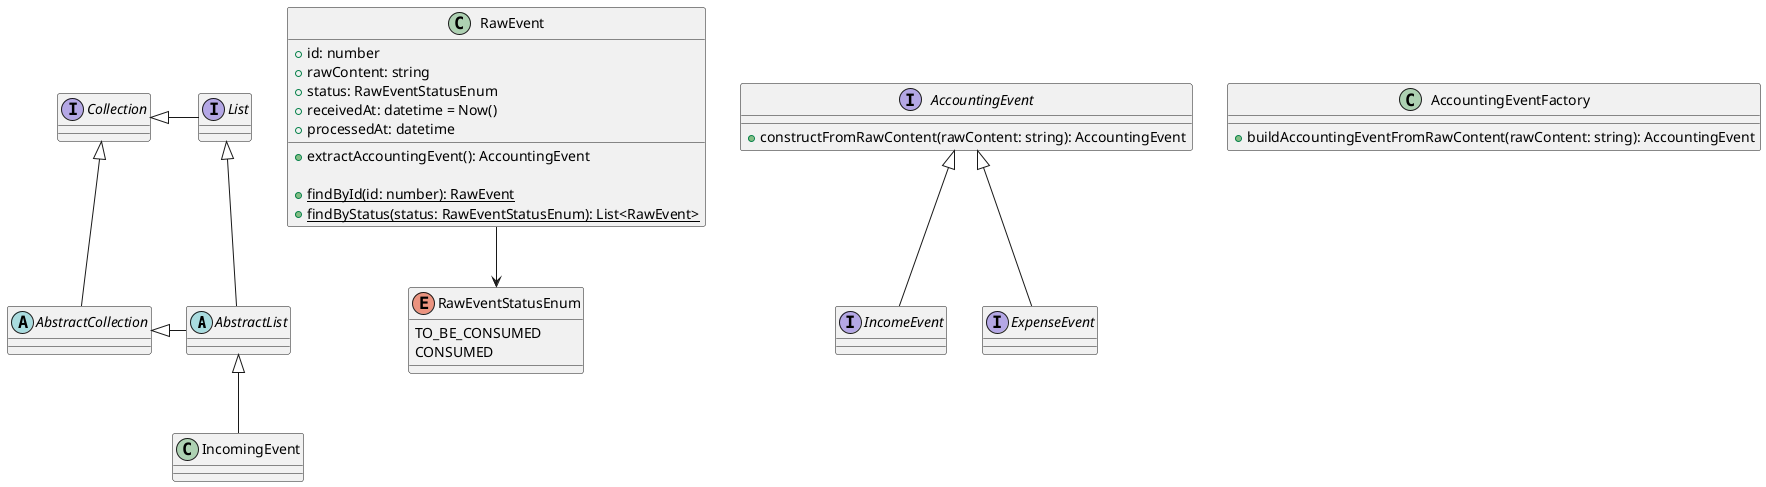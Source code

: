 @startuml
'https://plantuml.com/class-diagram

abstract class AbstractList
abstract AbstractCollection
interface List
interface Collection

List <|-- AbstractList
Collection <|-- AbstractCollection

Collection <|- List
AbstractCollection <|- AbstractList
AbstractList <|-- IncomingEvent

RawEvent --> RawEventStatusEnum

enum RawEventStatusEnum {
    TO_BE_CONSUMED
    CONSUMED
}

class RawEvent {
    + id: number
    + rawContent: string
    + status: RawEventStatusEnum
    + {field} receivedAt: datetime = Now()
    + processedAt: datetime

    + extractAccountingEvent(): AccountingEvent

    + {static} findById(id: number): RawEvent
    + {static} findByStatus(status: RawEventStatusEnum): List<RawEvent>
}

interface AccountingEvent {
    + constructFromRawContent(rawContent: string): AccountingEvent
}

interface IncomeEvent extends AccountingEvent

interface ExpenseEvent extends AccountingEvent

class AccountingEventFactory {
    + buildAccountingEventFromRawContent(rawContent: string): AccountingEvent
}

@enduml
